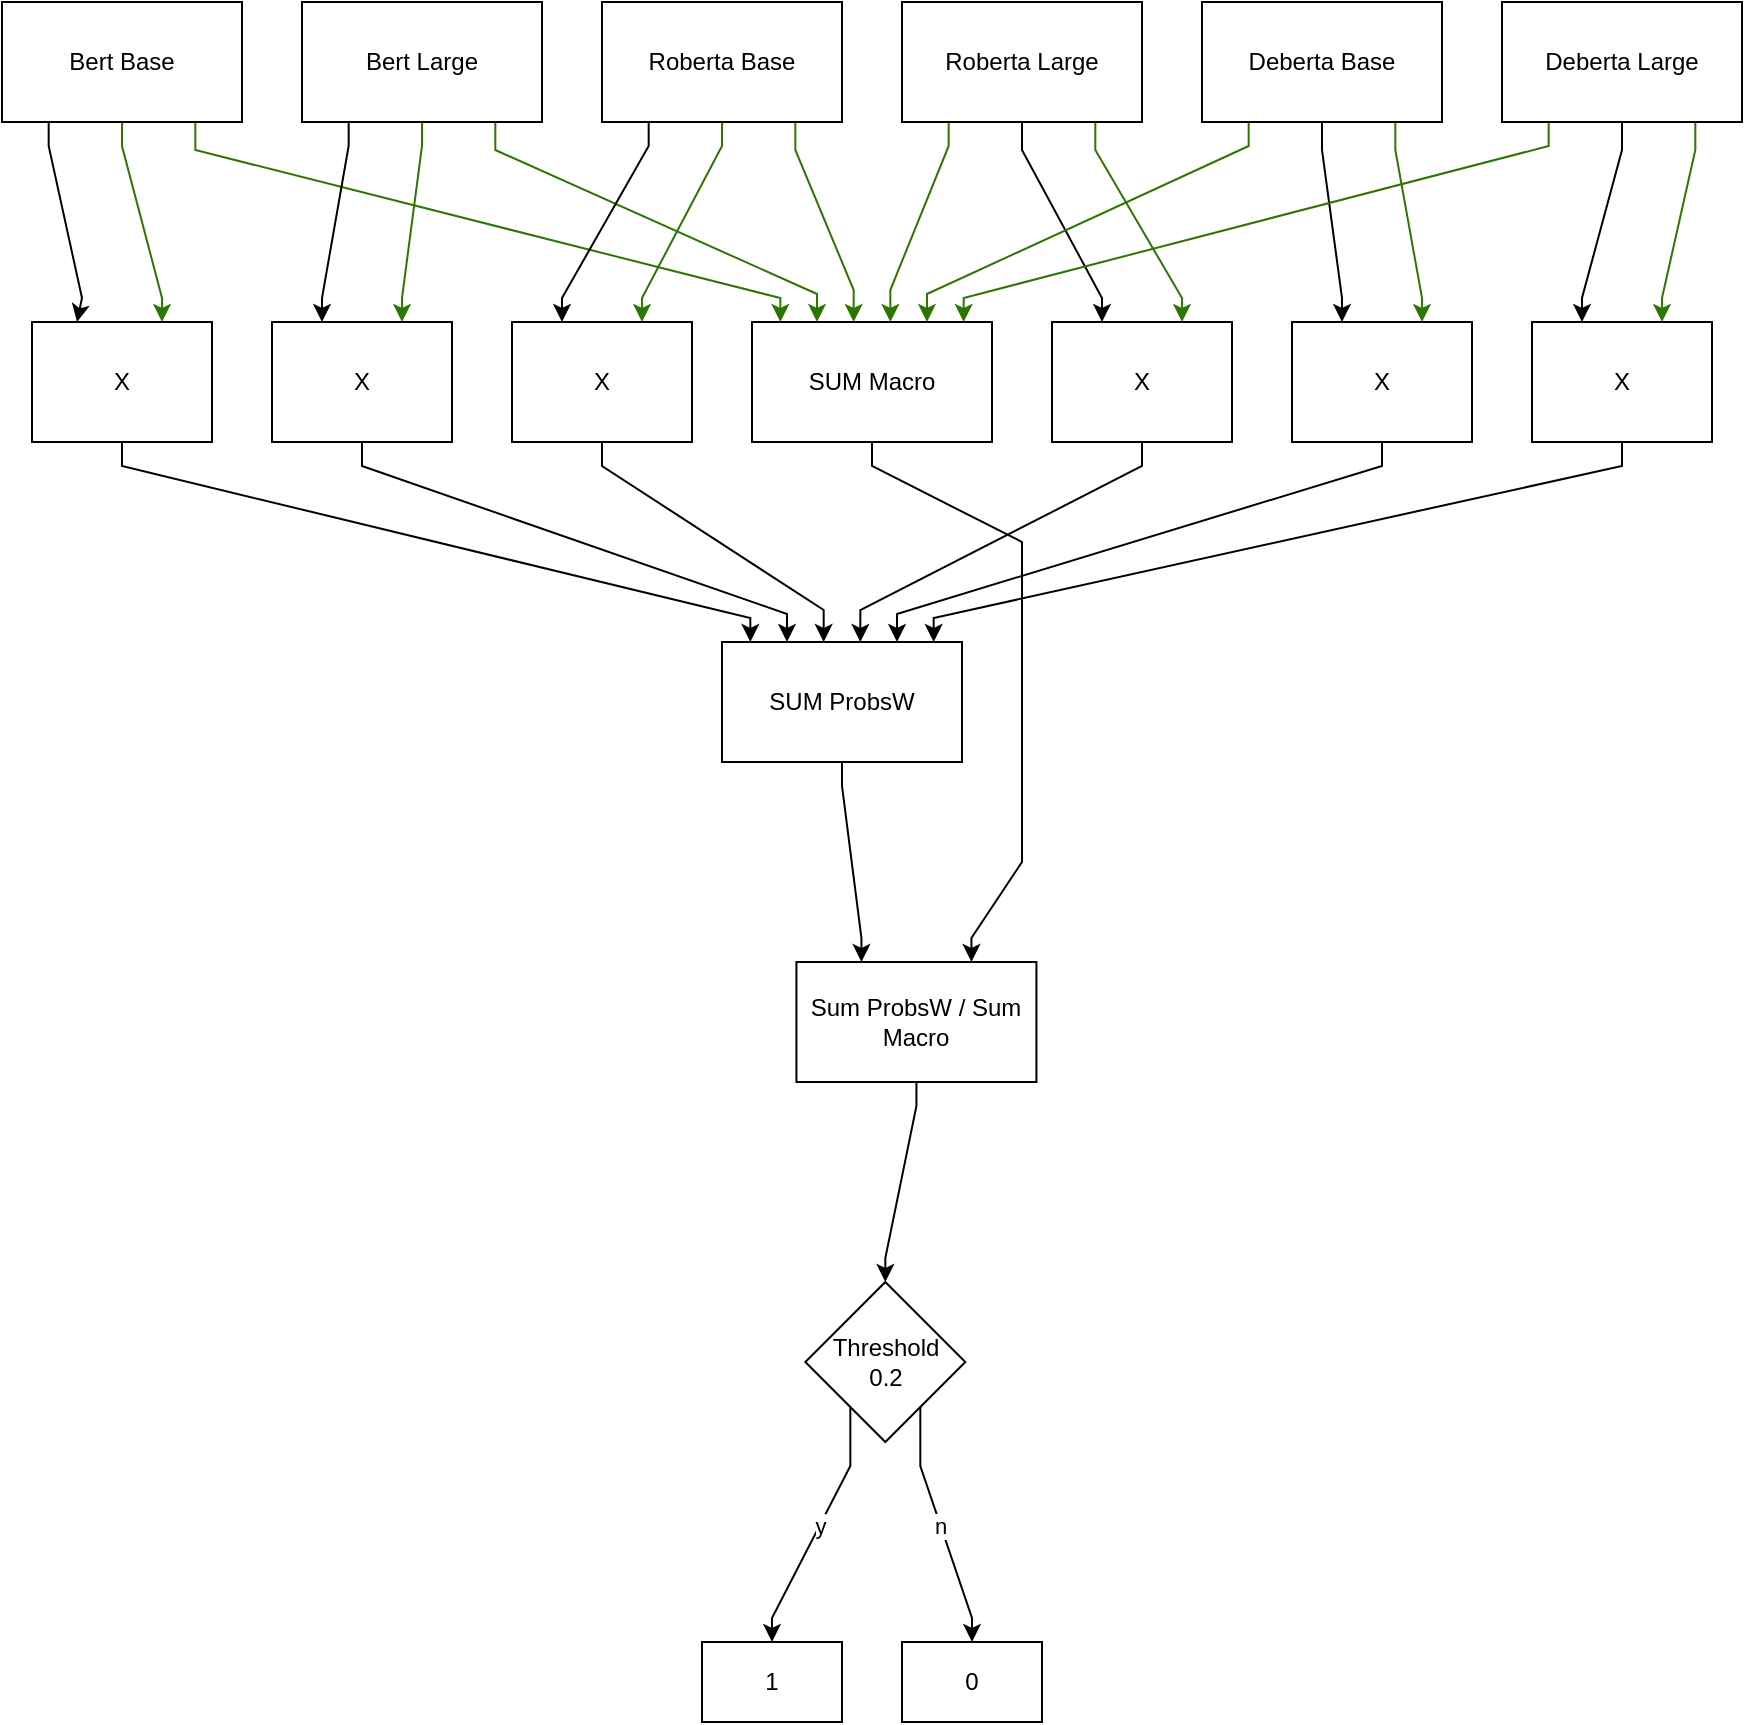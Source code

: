 <mxfile>
    <diagram id="1CRUhb7KtWk_jxI4YGjq" name="Page-1">
        <mxGraphModel dx="1354" dy="779" grid="1" gridSize="10" guides="1" tooltips="1" connect="1" arrows="1" fold="1" page="1" pageScale="1" pageWidth="850" pageHeight="1100" background="none" math="0" shadow="0">
            <root>
                <mxCell id="0"/>
                <mxCell id="1" parent="0"/>
                <mxCell id="76" style="edgeStyle=none;html=1;entryX=0.25;entryY=0;entryDx=0;entryDy=0;noEdgeStyle=1;orthogonal=1;rounded=0;" edge="1" parent="1" source="2" target="75">
                    <mxGeometry relative="1" as="geometry">
                        <Array as="points">
                            <mxPoint x="23.333" y="72"/>
                            <mxPoint x="40" y="148"/>
                        </Array>
                    </mxGeometry>
                </mxCell>
                <mxCell id="77" style="edgeStyle=none;html=1;noEdgeStyle=1;orthogonal=1;fillColor=#60a917;strokeColor=#2D7600;rounded=0;" edge="1" parent="1" source="2" target="75">
                    <mxGeometry relative="1" as="geometry">
                        <Array as="points">
                            <mxPoint x="60" y="72"/>
                            <mxPoint x="80" y="148"/>
                        </Array>
                    </mxGeometry>
                </mxCell>
                <mxCell id="106" style="edgeStyle=none;html=1;fillColor=#60a917;strokeColor=#2D7600;noEdgeStyle=1;orthogonal=1;rounded=0;" edge="1" parent="1" source="2" target="105">
                    <mxGeometry relative="1" as="geometry">
                        <Array as="points">
                            <mxPoint x="96.667" y="74"/>
                            <mxPoint x="389.167" y="148"/>
                        </Array>
                    </mxGeometry>
                </mxCell>
                <mxCell id="2" value="Bert Base" style="rounded=0;whiteSpace=wrap;html=1;" parent="1" vertex="1">
                    <mxGeometry width="120" height="60" as="geometry"/>
                </mxCell>
                <mxCell id="98" style="edgeStyle=none;html=1;noEdgeStyle=1;orthogonal=1;rounded=0;" edge="1" parent="1" source="3" target="85">
                    <mxGeometry relative="1" as="geometry">
                        <Array as="points">
                            <mxPoint x="173.333" y="72"/>
                            <mxPoint x="160" y="148"/>
                        </Array>
                    </mxGeometry>
                </mxCell>
                <mxCell id="99" style="edgeStyle=none;html=1;noEdgeStyle=1;orthogonal=1;fillColor=#60a917;strokeColor=#2D7600;rounded=0;" edge="1" parent="1" source="3" target="85">
                    <mxGeometry relative="1" as="geometry">
                        <Array as="points">
                            <mxPoint x="210" y="72"/>
                            <mxPoint x="200" y="148"/>
                        </Array>
                    </mxGeometry>
                </mxCell>
                <mxCell id="107" style="edgeStyle=none;html=1;fillColor=#60a917;strokeColor=#2D7600;noEdgeStyle=1;orthogonal=1;rounded=0;" edge="1" parent="1" source="3" target="105">
                    <mxGeometry relative="1" as="geometry">
                        <Array as="points">
                            <mxPoint x="246.667" y="74"/>
                            <mxPoint x="407.5" y="146"/>
                        </Array>
                    </mxGeometry>
                </mxCell>
                <mxCell id="3" value="Bert Large" style="rounded=0;whiteSpace=wrap;html=1;" parent="1" vertex="1">
                    <mxGeometry x="150" width="120" height="60" as="geometry"/>
                </mxCell>
                <mxCell id="96" style="edgeStyle=none;html=1;noEdgeStyle=1;orthogonal=1;rounded=0;" edge="1" parent="1" source="4" target="86">
                    <mxGeometry relative="1" as="geometry">
                        <Array as="points">
                            <mxPoint x="323.333" y="72"/>
                            <mxPoint x="280" y="148"/>
                        </Array>
                    </mxGeometry>
                </mxCell>
                <mxCell id="97" style="edgeStyle=none;html=1;noEdgeStyle=1;orthogonal=1;fillColor=#60a917;strokeColor=#2D7600;rounded=0;" edge="1" parent="1" source="4" target="86">
                    <mxGeometry relative="1" as="geometry">
                        <Array as="points">
                            <mxPoint x="360" y="72"/>
                            <mxPoint x="320" y="148"/>
                        </Array>
                    </mxGeometry>
                </mxCell>
                <mxCell id="108" style="edgeStyle=none;html=1;fillColor=#60a917;strokeColor=#2D7600;noEdgeStyle=1;orthogonal=1;rounded=0;" edge="1" parent="1" source="4" target="105">
                    <mxGeometry relative="1" as="geometry">
                        <Array as="points">
                            <mxPoint x="396.667" y="74"/>
                            <mxPoint x="425.833" y="144"/>
                        </Array>
                    </mxGeometry>
                </mxCell>
                <mxCell id="4" value="Roberta Base" style="rounded=0;whiteSpace=wrap;html=1;" parent="1" vertex="1">
                    <mxGeometry x="300" width="120" height="60" as="geometry"/>
                </mxCell>
                <mxCell id="94" style="edgeStyle=none;html=1;noEdgeStyle=1;orthogonal=1;rounded=0;" edge="1" parent="1" source="5" target="87">
                    <mxGeometry relative="1" as="geometry">
                        <Array as="points">
                            <mxPoint x="510" y="74"/>
                            <mxPoint x="550" y="148"/>
                        </Array>
                    </mxGeometry>
                </mxCell>
                <mxCell id="95" style="edgeStyle=none;html=1;noEdgeStyle=1;orthogonal=1;fillColor=#60a917;strokeColor=#2D7600;rounded=0;" edge="1" parent="1" source="5" target="87">
                    <mxGeometry relative="1" as="geometry">
                        <Array as="points">
                            <mxPoint x="546.667" y="74"/>
                            <mxPoint x="590" y="148"/>
                        </Array>
                    </mxGeometry>
                </mxCell>
                <mxCell id="109" style="edgeStyle=none;html=1;fillColor=#60a917;strokeColor=#2D7600;noEdgeStyle=1;orthogonal=1;rounded=0;" edge="1" parent="1" source="5" target="105">
                    <mxGeometry relative="1" as="geometry">
                        <Array as="points">
                            <mxPoint x="473.333" y="72"/>
                            <mxPoint x="444.167" y="144"/>
                        </Array>
                    </mxGeometry>
                </mxCell>
                <mxCell id="5" value="Roberta Large" style="rounded=0;whiteSpace=wrap;html=1;" parent="1" vertex="1">
                    <mxGeometry x="450" width="120" height="60" as="geometry"/>
                </mxCell>
                <mxCell id="92" style="edgeStyle=none;html=1;noEdgeStyle=1;orthogonal=1;rounded=0;" edge="1" parent="1" source="6" target="88">
                    <mxGeometry relative="1" as="geometry">
                        <Array as="points">
                            <mxPoint x="660" y="74"/>
                            <mxPoint x="670" y="148"/>
                        </Array>
                    </mxGeometry>
                </mxCell>
                <mxCell id="93" style="edgeStyle=none;html=1;noEdgeStyle=1;orthogonal=1;fillColor=#60a917;strokeColor=#2D7600;rounded=0;" edge="1" parent="1" source="6" target="88">
                    <mxGeometry relative="1" as="geometry">
                        <Array as="points">
                            <mxPoint x="696.667" y="74"/>
                            <mxPoint x="710" y="148"/>
                        </Array>
                    </mxGeometry>
                </mxCell>
                <mxCell id="110" style="edgeStyle=none;html=1;fillColor=#60a917;strokeColor=#2D7600;noEdgeStyle=1;orthogonal=1;rounded=0;" edge="1" parent="1" source="6" target="105">
                    <mxGeometry relative="1" as="geometry">
                        <Array as="points">
                            <mxPoint x="623.333" y="72"/>
                            <mxPoint x="462.5" y="146"/>
                        </Array>
                    </mxGeometry>
                </mxCell>
                <mxCell id="6" value="Deberta Base" style="rounded=0;whiteSpace=wrap;html=1;" parent="1" vertex="1">
                    <mxGeometry x="600" width="120" height="60" as="geometry"/>
                </mxCell>
                <mxCell id="90" style="edgeStyle=none;html=1;noEdgeStyle=1;orthogonal=1;rounded=0;" edge="1" parent="1" source="7" target="89">
                    <mxGeometry relative="1" as="geometry">
                        <Array as="points">
                            <mxPoint x="810" y="74"/>
                            <mxPoint x="790" y="148"/>
                        </Array>
                    </mxGeometry>
                </mxCell>
                <mxCell id="91" style="edgeStyle=none;html=1;noEdgeStyle=1;orthogonal=1;fillColor=#60a917;strokeColor=#2D7600;rounded=0;" edge="1" parent="1" source="7" target="89">
                    <mxGeometry relative="1" as="geometry">
                        <Array as="points">
                            <mxPoint x="846.667" y="74"/>
                            <mxPoint x="830" y="148"/>
                        </Array>
                    </mxGeometry>
                </mxCell>
                <mxCell id="111" style="edgeStyle=none;html=1;fillColor=#60a917;strokeColor=#2D7600;noEdgeStyle=1;orthogonal=1;rounded=0;" edge="1" parent="1" source="7" target="105">
                    <mxGeometry relative="1" as="geometry">
                        <Array as="points">
                            <mxPoint x="773.333" y="72"/>
                            <mxPoint x="480.833" y="148"/>
                        </Array>
                    </mxGeometry>
                </mxCell>
                <mxCell id="7" value="Deberta Large" style="rounded=0;whiteSpace=wrap;html=1;" parent="1" vertex="1">
                    <mxGeometry x="750" width="120" height="60" as="geometry"/>
                </mxCell>
                <mxCell id="113" style="edgeStyle=none;html=1;noEdgeStyle=1;orthogonal=1;rounded=0;" edge="1" parent="1" source="63" target="114">
                    <mxGeometry relative="1" as="geometry">
                        <mxPoint x="230" y="410" as="targetPoint"/>
                        <Array as="points">
                            <mxPoint x="420" y="392"/>
                            <mxPoint x="429.722" y="468"/>
                        </Array>
                    </mxGeometry>
                </mxCell>
                <mxCell id="63" value="SUM ProbsW" style="rounded=0;whiteSpace=wrap;html=1;" parent="1" vertex="1">
                    <mxGeometry x="360" y="320" width="120" height="60" as="geometry"/>
                </mxCell>
                <mxCell id="66" value="y" style="edgeStyle=none;html=1;noEdgeStyle=1;orthogonal=1;rounded=0;" parent="1" source="65" target="68" edge="1">
                    <mxGeometry relative="1" as="geometry">
                        <mxPoint x="510" y="350" as="targetPoint"/>
                        <Array as="points">
                            <mxPoint x="424.167" y="732"/>
                            <mxPoint x="385" y="808"/>
                        </Array>
                    </mxGeometry>
                </mxCell>
                <mxCell id="67" value="n" style="edgeStyle=none;html=1;noEdgeStyle=1;orthogonal=1;rounded=0;" parent="1" source="65" target="69" edge="1">
                    <mxGeometry relative="1" as="geometry">
                        <mxPoint x="580" y="360" as="targetPoint"/>
                        <Array as="points">
                            <mxPoint x="459.167" y="732"/>
                            <mxPoint x="485" y="808"/>
                        </Array>
                    </mxGeometry>
                </mxCell>
                <mxCell id="65" value="Threshold&lt;br&gt;0.2" style="rhombus;whiteSpace=wrap;html=1;rounded=0;" parent="1" vertex="1">
                    <mxGeometry x="401.667" y="640" width="80" height="80" as="geometry"/>
                </mxCell>
                <mxCell id="68" value="1" style="rounded=0;whiteSpace=wrap;html=1;" parent="1" vertex="1">
                    <mxGeometry x="350" y="820" width="70" height="40" as="geometry"/>
                </mxCell>
                <mxCell id="69" value="0" style="rounded=0;whiteSpace=wrap;html=1;" parent="1" vertex="1">
                    <mxGeometry x="450" y="820" width="70" height="40" as="geometry"/>
                </mxCell>
                <mxCell id="78" style="edgeStyle=none;html=1;noEdgeStyle=1;orthogonal=1;rounded=0;" edge="1" parent="1" source="75" target="63">
                    <mxGeometry relative="1" as="geometry">
                        <Array as="points">
                            <mxPoint x="60" y="232"/>
                            <mxPoint x="374.167" y="308"/>
                        </Array>
                    </mxGeometry>
                </mxCell>
                <mxCell id="75" value="X" style="rounded=0;whiteSpace=wrap;html=1;" vertex="1" parent="1">
                    <mxGeometry x="15" y="160" width="90" height="60" as="geometry"/>
                </mxCell>
                <mxCell id="100" style="edgeStyle=none;html=1;noEdgeStyle=1;orthogonal=1;rounded=0;" edge="1" parent="1" source="85" target="63">
                    <mxGeometry relative="1" as="geometry">
                        <Array as="points">
                            <mxPoint x="180" y="232"/>
                            <mxPoint x="392.5" y="306"/>
                        </Array>
                    </mxGeometry>
                </mxCell>
                <mxCell id="85" value="X" style="rounded=0;whiteSpace=wrap;html=1;" vertex="1" parent="1">
                    <mxGeometry x="135" y="160" width="90" height="60" as="geometry"/>
                </mxCell>
                <mxCell id="101" style="edgeStyle=none;html=1;noEdgeStyle=1;orthogonal=1;rounded=0;" edge="1" parent="1" source="86" target="63">
                    <mxGeometry relative="1" as="geometry">
                        <Array as="points">
                            <mxPoint x="300" y="232"/>
                            <mxPoint x="410.833" y="304"/>
                        </Array>
                    </mxGeometry>
                </mxCell>
                <mxCell id="86" value="X" style="rounded=0;whiteSpace=wrap;html=1;" vertex="1" parent="1">
                    <mxGeometry x="255" y="160" width="90" height="60" as="geometry"/>
                </mxCell>
                <mxCell id="102" style="edgeStyle=none;html=1;noEdgeStyle=1;orthogonal=1;rounded=0;" edge="1" parent="1" source="87" target="63">
                    <mxGeometry relative="1" as="geometry">
                        <Array as="points">
                            <mxPoint x="570" y="232"/>
                            <mxPoint x="429.167" y="304"/>
                        </Array>
                    </mxGeometry>
                </mxCell>
                <mxCell id="87" value="X" style="rounded=0;whiteSpace=wrap;html=1;" vertex="1" parent="1">
                    <mxGeometry x="525" y="160" width="90" height="60" as="geometry"/>
                </mxCell>
                <mxCell id="103" style="edgeStyle=none;html=1;noEdgeStyle=1;orthogonal=1;rounded=0;" edge="1" parent="1" source="88" target="63">
                    <mxGeometry relative="1" as="geometry">
                        <Array as="points">
                            <mxPoint x="690" y="232"/>
                            <mxPoint x="447.5" y="306"/>
                        </Array>
                    </mxGeometry>
                </mxCell>
                <mxCell id="88" value="X" style="rounded=0;whiteSpace=wrap;html=1;" vertex="1" parent="1">
                    <mxGeometry x="645" y="160" width="90" height="60" as="geometry"/>
                </mxCell>
                <mxCell id="104" style="edgeStyle=none;html=1;noEdgeStyle=1;orthogonal=1;rounded=0;" edge="1" parent="1" source="89" target="63">
                    <mxGeometry relative="1" as="geometry">
                        <Array as="points">
                            <mxPoint x="810" y="232"/>
                            <mxPoint x="465.833" y="308"/>
                        </Array>
                    </mxGeometry>
                </mxCell>
                <mxCell id="89" value="X" style="rounded=0;whiteSpace=wrap;html=1;" vertex="1" parent="1">
                    <mxGeometry x="765" y="160" width="90" height="60" as="geometry"/>
                </mxCell>
                <mxCell id="112" style="edgeStyle=none;html=1;noEdgeStyle=1;orthogonal=1;rounded=0;" edge="1" parent="1" source="105" target="114">
                    <mxGeometry relative="1" as="geometry">
                        <mxPoint x="140" y="410" as="targetPoint"/>
                        <Array as="points">
                            <mxPoint x="435" y="232"/>
                            <mxPoint x="510" y="270"/>
                            <mxPoint x="510" y="430"/>
                            <mxPoint x="484.722" y="468"/>
                        </Array>
                    </mxGeometry>
                </mxCell>
                <mxCell id="105" value="SUM Macro" style="whiteSpace=wrap;html=1;rounded=0;" vertex="1" parent="1">
                    <mxGeometry x="375" y="160" width="120" height="60" as="geometry"/>
                </mxCell>
                <mxCell id="115" style="edgeStyle=none;html=1;noEdgeStyle=1;orthogonal=1;rounded=0;" edge="1" parent="1" source="114" target="65">
                    <mxGeometry relative="1" as="geometry">
                        <Array as="points">
                            <mxPoint x="457.222" y="552"/>
                            <mxPoint x="441.667" y="628"/>
                        </Array>
                    </mxGeometry>
                </mxCell>
                <mxCell id="114" value="Sum ProbsW / Sum Macro" style="whiteSpace=wrap;html=1;rounded=0;" vertex="1" parent="1">
                    <mxGeometry x="397.222" y="480" width="120" height="60" as="geometry"/>
                </mxCell>
            </root>
        </mxGraphModel>
    </diagram>
</mxfile>